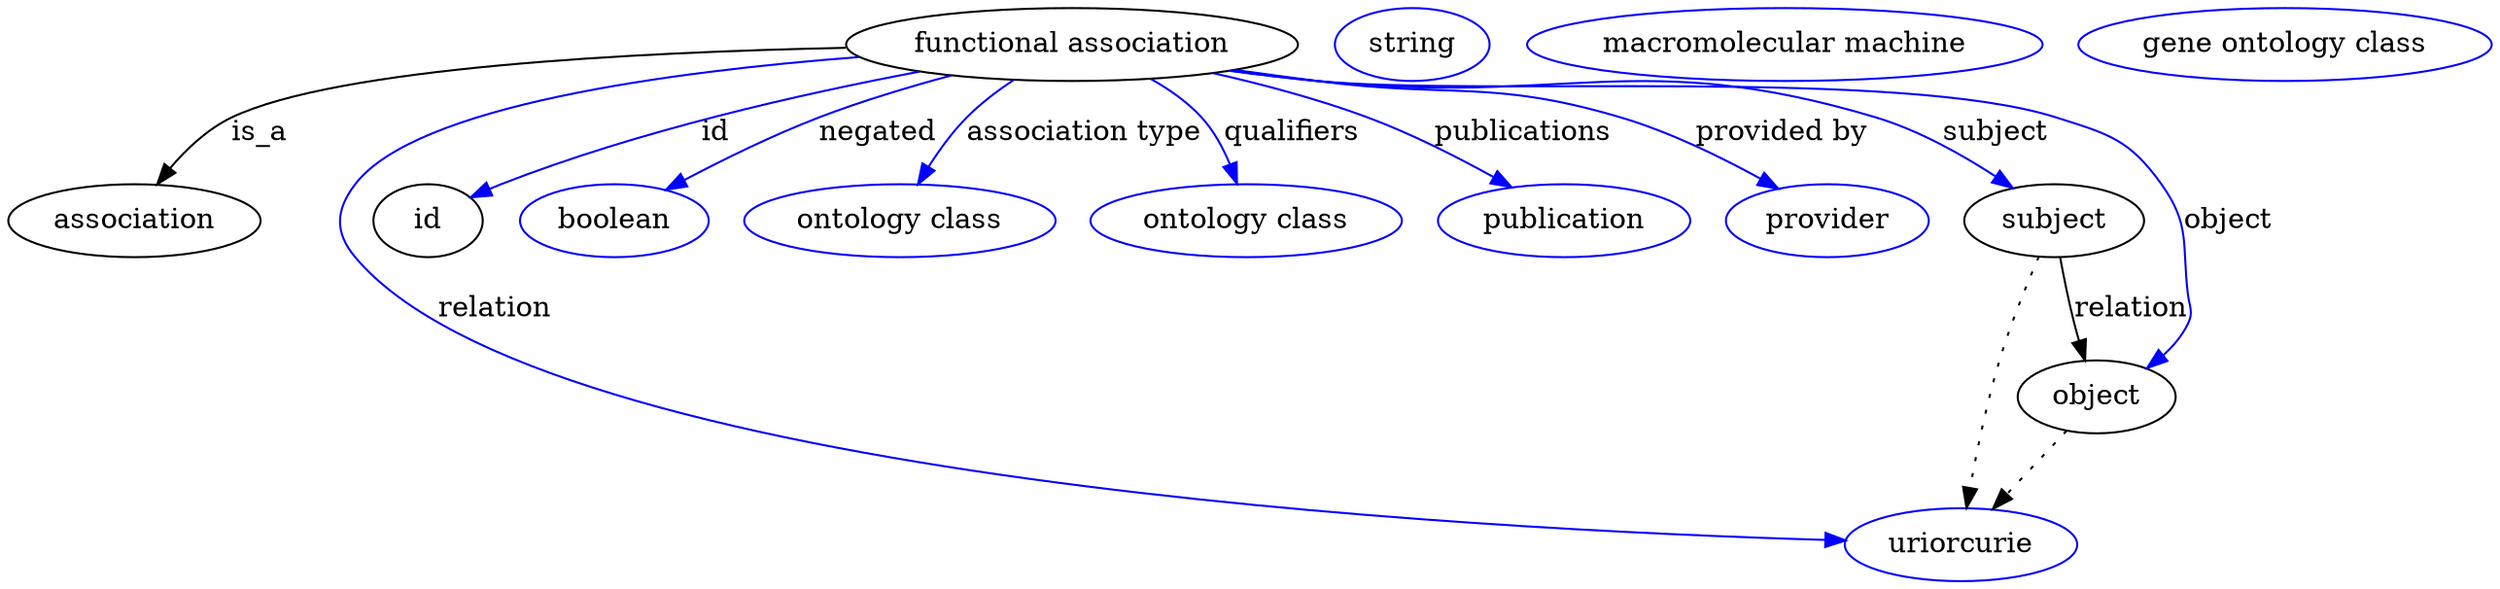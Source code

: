 digraph {
	graph [bb="0,0,1020.6,283"];
	node [label="\N"];
	"functional association"	[height=0.5,
		label="functional association",
		pos="454.05,265",
		width=2.4373];
	association	[height=0.5,
		pos="50.046,178",
		width=1.3902];
	"functional association" -> association	[label=is_a,
		lp="103.05,221.5",
		pos="e,59.449,195.94 366.4,263.06 274.79,260.76 138.08,253.21 92.046,229 81.291,223.34 72.18,213.66 65.22,204.31"];
	relation	[color=blue,
		height=0.5,
		label=uriorcurie,
		pos="817.05,18",
		width=1.2638];
	"functional association" -> relation	[color=blue,
		label=relation,
		lp="211.05,134.5",
		pos="e,771.99,21.364 366.92,262.52 255.55,257.51 84.196,237.45 147.05,160 224.67,64.341 615.82,31.152 761.91,21.983",
		style=solid];
	id	[height=0.5,
		pos="183.05,178",
		width=0.75];
	"functional association" -> id	[color=blue,
		label=id,
		lp="320.55,221.5",
		pos="e,204.19,189.46 398.29,251.1 372.78,244.91 342.24,237.08 315.05,229 271.8,216.15 260.84,212.99 219.05,196 217.22,195.26 215.36,194.47 \
213.48,193.66",
		style=solid];
	negated	[color=blue,
		height=0.5,
		label=boolean,
		pos="266.05,178",
		width=1.0652];
	"functional association" -> negated	[color=blue,
		label=negated,
		lp="379.55,221.5",
		pos="e,289.01,192.72 409.53,249.32 393.13,243.51 374.54,236.44 358.05,229 337.63,219.79 315.56,207.87 298.16,197.97",
		style=solid];
	"association type"	[color=blue,
		height=0.5,
		label="ontology class",
		pos="384.05,178",
		width=1.7151];
	"functional association" -> "association type"	[color=blue,
		label="association type",
		lp="459.05,221.5",
		pos="e,392.99,196.02 433.15,247.21 426.97,241.74 420.42,235.42 415.05,229 408.85,221.6 403.01,212.86 398.1,204.77",
		style=solid];
	qualifiers	[color=blue,
		height=0.5,
		label="ontology class",
		pos="525.05,178",
		width=1.7151];
	"functional association" -> qualifiers	[color=blue,
		label=qualifiers,
		lp="537.55,221.5",
		pos="e,520.12,195.99 482.16,247.79 489.64,242.51 497.24,236.14 503.05,229 508.66,222.09 513.11,213.53 516.5,205.46",
		style=solid];
	publications	[color=blue,
		height=0.5,
		label=publication,
		pos="655.05,178",
		width=1.3902];
	"functional association" -> publications	[color=blue,
		label=publications,
		lp="630.55,221.5",
		pos="e,631.86,194.02 506.09,250.44 525.55,244.71 547.63,237.4 567.05,229 586.37,220.64 606.88,209.15 623.23,199.29",
		style=solid];
	"provided by"	[color=blue,
		height=0.5,
		label=provider,
		pos="763.05,178",
		width=1.1193];
	"functional association" -> "provided by"	[color=blue,
		label="provided by",
		lp="736.05,221.5",
		pos="e,740.96,193.35 517.52,252.54 528.37,250.64 539.52,248.73 550.05,247 602.39,238.37 617.65,245.58 668.05,229 690.51,221.61 714.04,\
209.26 732.07,198.69",
		style=solid];
	subject	[height=0.5,
		pos="857.05,178",
		width=0.99297];
	"functional association" -> subject	[color=blue,
		label=subject,
		lp="823.55,221.5",
		pos="e,838.24,193.64 515.88,252.16 527.22,250.25 538.97,248.42 550.05,247 648.67,234.32 678.31,259.21 773.05,229 793.51,222.47 814.27,\
210.18 830.03,199.42",
		style=solid];
	object	[height=0.5,
		pos="877.05,91",
		width=0.9027];
	"functional association" -> object	[color=blue,
		label=object,
		lp="929.05,178",
		pos="e,896.84,105.43 515.35,252.07 526.84,250.13 538.78,248.33 550.05,247 615.71,239.22 783.89,248.57 847.05,229 874.28,220.56 885.38,\
219.13 902.05,196 916.42,176.06 911.36,166.44 914.05,142 914.77,135.37 916.68,133.12 914.05,127 911.77,121.72 908.27,116.87 904.31,\
112.56",
		style=solid];
	association_id	[color=blue,
		height=0.5,
		label=string,
		pos="590.05,265",
		width=0.84854];
	subject -> relation	[pos="e,820.16,36.027 851.35,160.08 846.85,146.39 840.61,126.58 836.05,109 830.61,88.036 825.6,64.025 822.09,46.079",
		style=dotted];
	subject -> object	[label=relation,
		lp="889.05,134.5",
		pos="e,873.07,108.89 861.09,159.8 863.85,148.09 867.55,132.34 870.7,118.97"];
	"functional association_subject"	[color=blue,
		height=0.5,
		label="macromolecular machine",
		pos="740.05,265",
		width=2.8164];
	object -> relation	[pos="e,830.74,35.205 863.73,74.243 855.99,65.088 846.09,53.364 837.39,43.074",
		style=dotted];
	"functional association_object"	[color=blue,
		height=0.5,
		label="gene ontology class",
		pos="940.05,265",
		width=2.2387];
}
